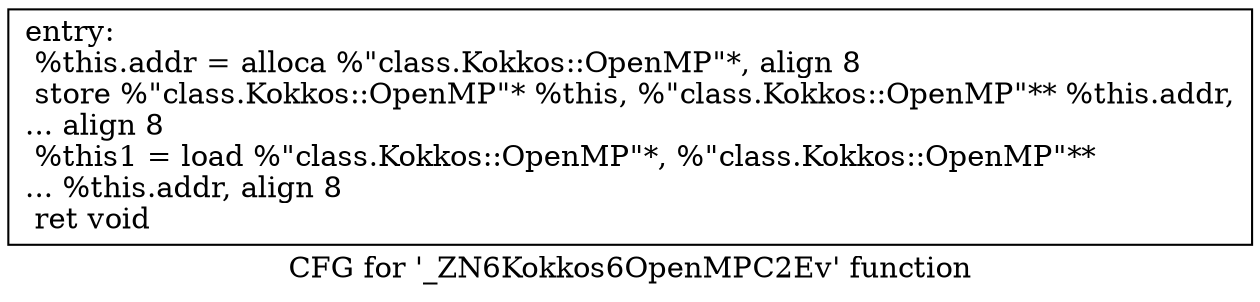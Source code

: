 digraph "CFG for '_ZN6Kokkos6OpenMPC2Ev' function" {
	label="CFG for '_ZN6Kokkos6OpenMPC2Ev' function";

	Node0x57b13f0 [shape=record,label="{entry:\l  %this.addr = alloca %\"class.Kokkos::OpenMP\"*, align 8\l  store %\"class.Kokkos::OpenMP\"* %this, %\"class.Kokkos::OpenMP\"** %this.addr,\l... align 8\l  %this1 = load %\"class.Kokkos::OpenMP\"*, %\"class.Kokkos::OpenMP\"**\l... %this.addr, align 8\l  ret void\l}"];
}
